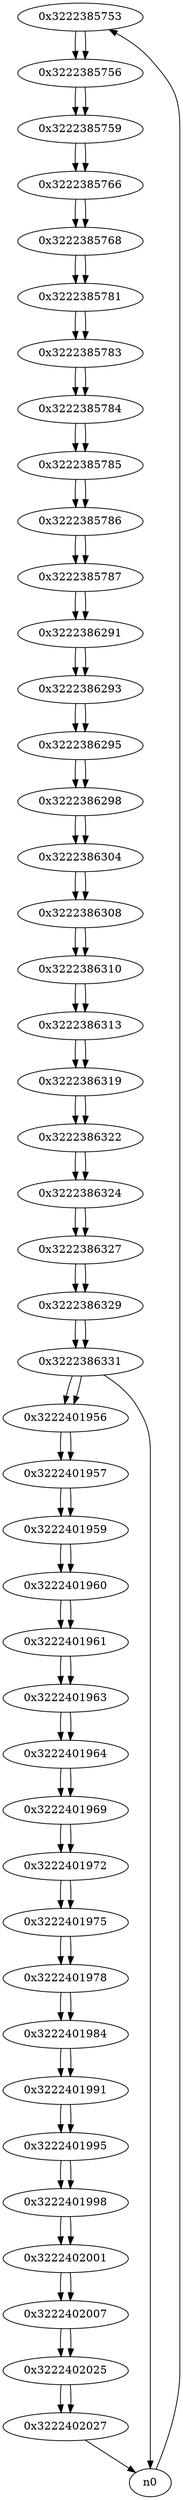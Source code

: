 digraph G{
/* nodes */
  n1 [label="0x3222385753"]
  n2 [label="0x3222385756"]
  n3 [label="0x3222385759"]
  n4 [label="0x3222385766"]
  n5 [label="0x3222385768"]
  n6 [label="0x3222385781"]
  n7 [label="0x3222385783"]
  n8 [label="0x3222385784"]
  n9 [label="0x3222385785"]
  n10 [label="0x3222385786"]
  n11 [label="0x3222385787"]
  n12 [label="0x3222386291"]
  n13 [label="0x3222386293"]
  n14 [label="0x3222386295"]
  n15 [label="0x3222386298"]
  n16 [label="0x3222386304"]
  n17 [label="0x3222386308"]
  n18 [label="0x3222386310"]
  n19 [label="0x3222386313"]
  n20 [label="0x3222386319"]
  n21 [label="0x3222386322"]
  n22 [label="0x3222386324"]
  n23 [label="0x3222386327"]
  n24 [label="0x3222386329"]
  n25 [label="0x3222386331"]
  n26 [label="0x3222401956"]
  n27 [label="0x3222401957"]
  n28 [label="0x3222401959"]
  n29 [label="0x3222401960"]
  n30 [label="0x3222401961"]
  n31 [label="0x3222401963"]
  n32 [label="0x3222401964"]
  n33 [label="0x3222401969"]
  n34 [label="0x3222401972"]
  n35 [label="0x3222401975"]
  n36 [label="0x3222401978"]
  n37 [label="0x3222401984"]
  n38 [label="0x3222401991"]
  n39 [label="0x3222401995"]
  n40 [label="0x3222401998"]
  n41 [label="0x3222402001"]
  n42 [label="0x3222402007"]
  n43 [label="0x3222402025"]
  n44 [label="0x3222402027"]
/* edges */
n1 -> n2;
n0 -> n1;
n2 -> n3;
n1 -> n2;
n3 -> n4;
n2 -> n3;
n4 -> n5;
n3 -> n4;
n5 -> n6;
n4 -> n5;
n6 -> n7;
n5 -> n6;
n7 -> n8;
n6 -> n7;
n8 -> n9;
n7 -> n8;
n9 -> n10;
n8 -> n9;
n10 -> n11;
n9 -> n10;
n11 -> n12;
n10 -> n11;
n12 -> n13;
n11 -> n12;
n13 -> n14;
n12 -> n13;
n14 -> n15;
n13 -> n14;
n15 -> n16;
n14 -> n15;
n16 -> n17;
n15 -> n16;
n17 -> n18;
n16 -> n17;
n18 -> n19;
n17 -> n18;
n19 -> n20;
n18 -> n19;
n20 -> n21;
n19 -> n20;
n21 -> n22;
n20 -> n21;
n22 -> n23;
n21 -> n22;
n23 -> n24;
n22 -> n23;
n24 -> n25;
n23 -> n24;
n25 -> n26;
n25 -> n0;
n24 -> n25;
n26 -> n27;
n25 -> n26;
n27 -> n28;
n26 -> n27;
n28 -> n29;
n27 -> n28;
n29 -> n30;
n28 -> n29;
n30 -> n31;
n29 -> n30;
n31 -> n32;
n30 -> n31;
n32 -> n33;
n31 -> n32;
n33 -> n34;
n32 -> n33;
n34 -> n35;
n33 -> n34;
n35 -> n36;
n34 -> n35;
n36 -> n37;
n35 -> n36;
n37 -> n38;
n36 -> n37;
n38 -> n39;
n37 -> n38;
n39 -> n40;
n38 -> n39;
n40 -> n41;
n39 -> n40;
n41 -> n42;
n40 -> n41;
n42 -> n43;
n41 -> n42;
n43 -> n44;
n42 -> n43;
n44 -> n0;
n43 -> n44;
}
